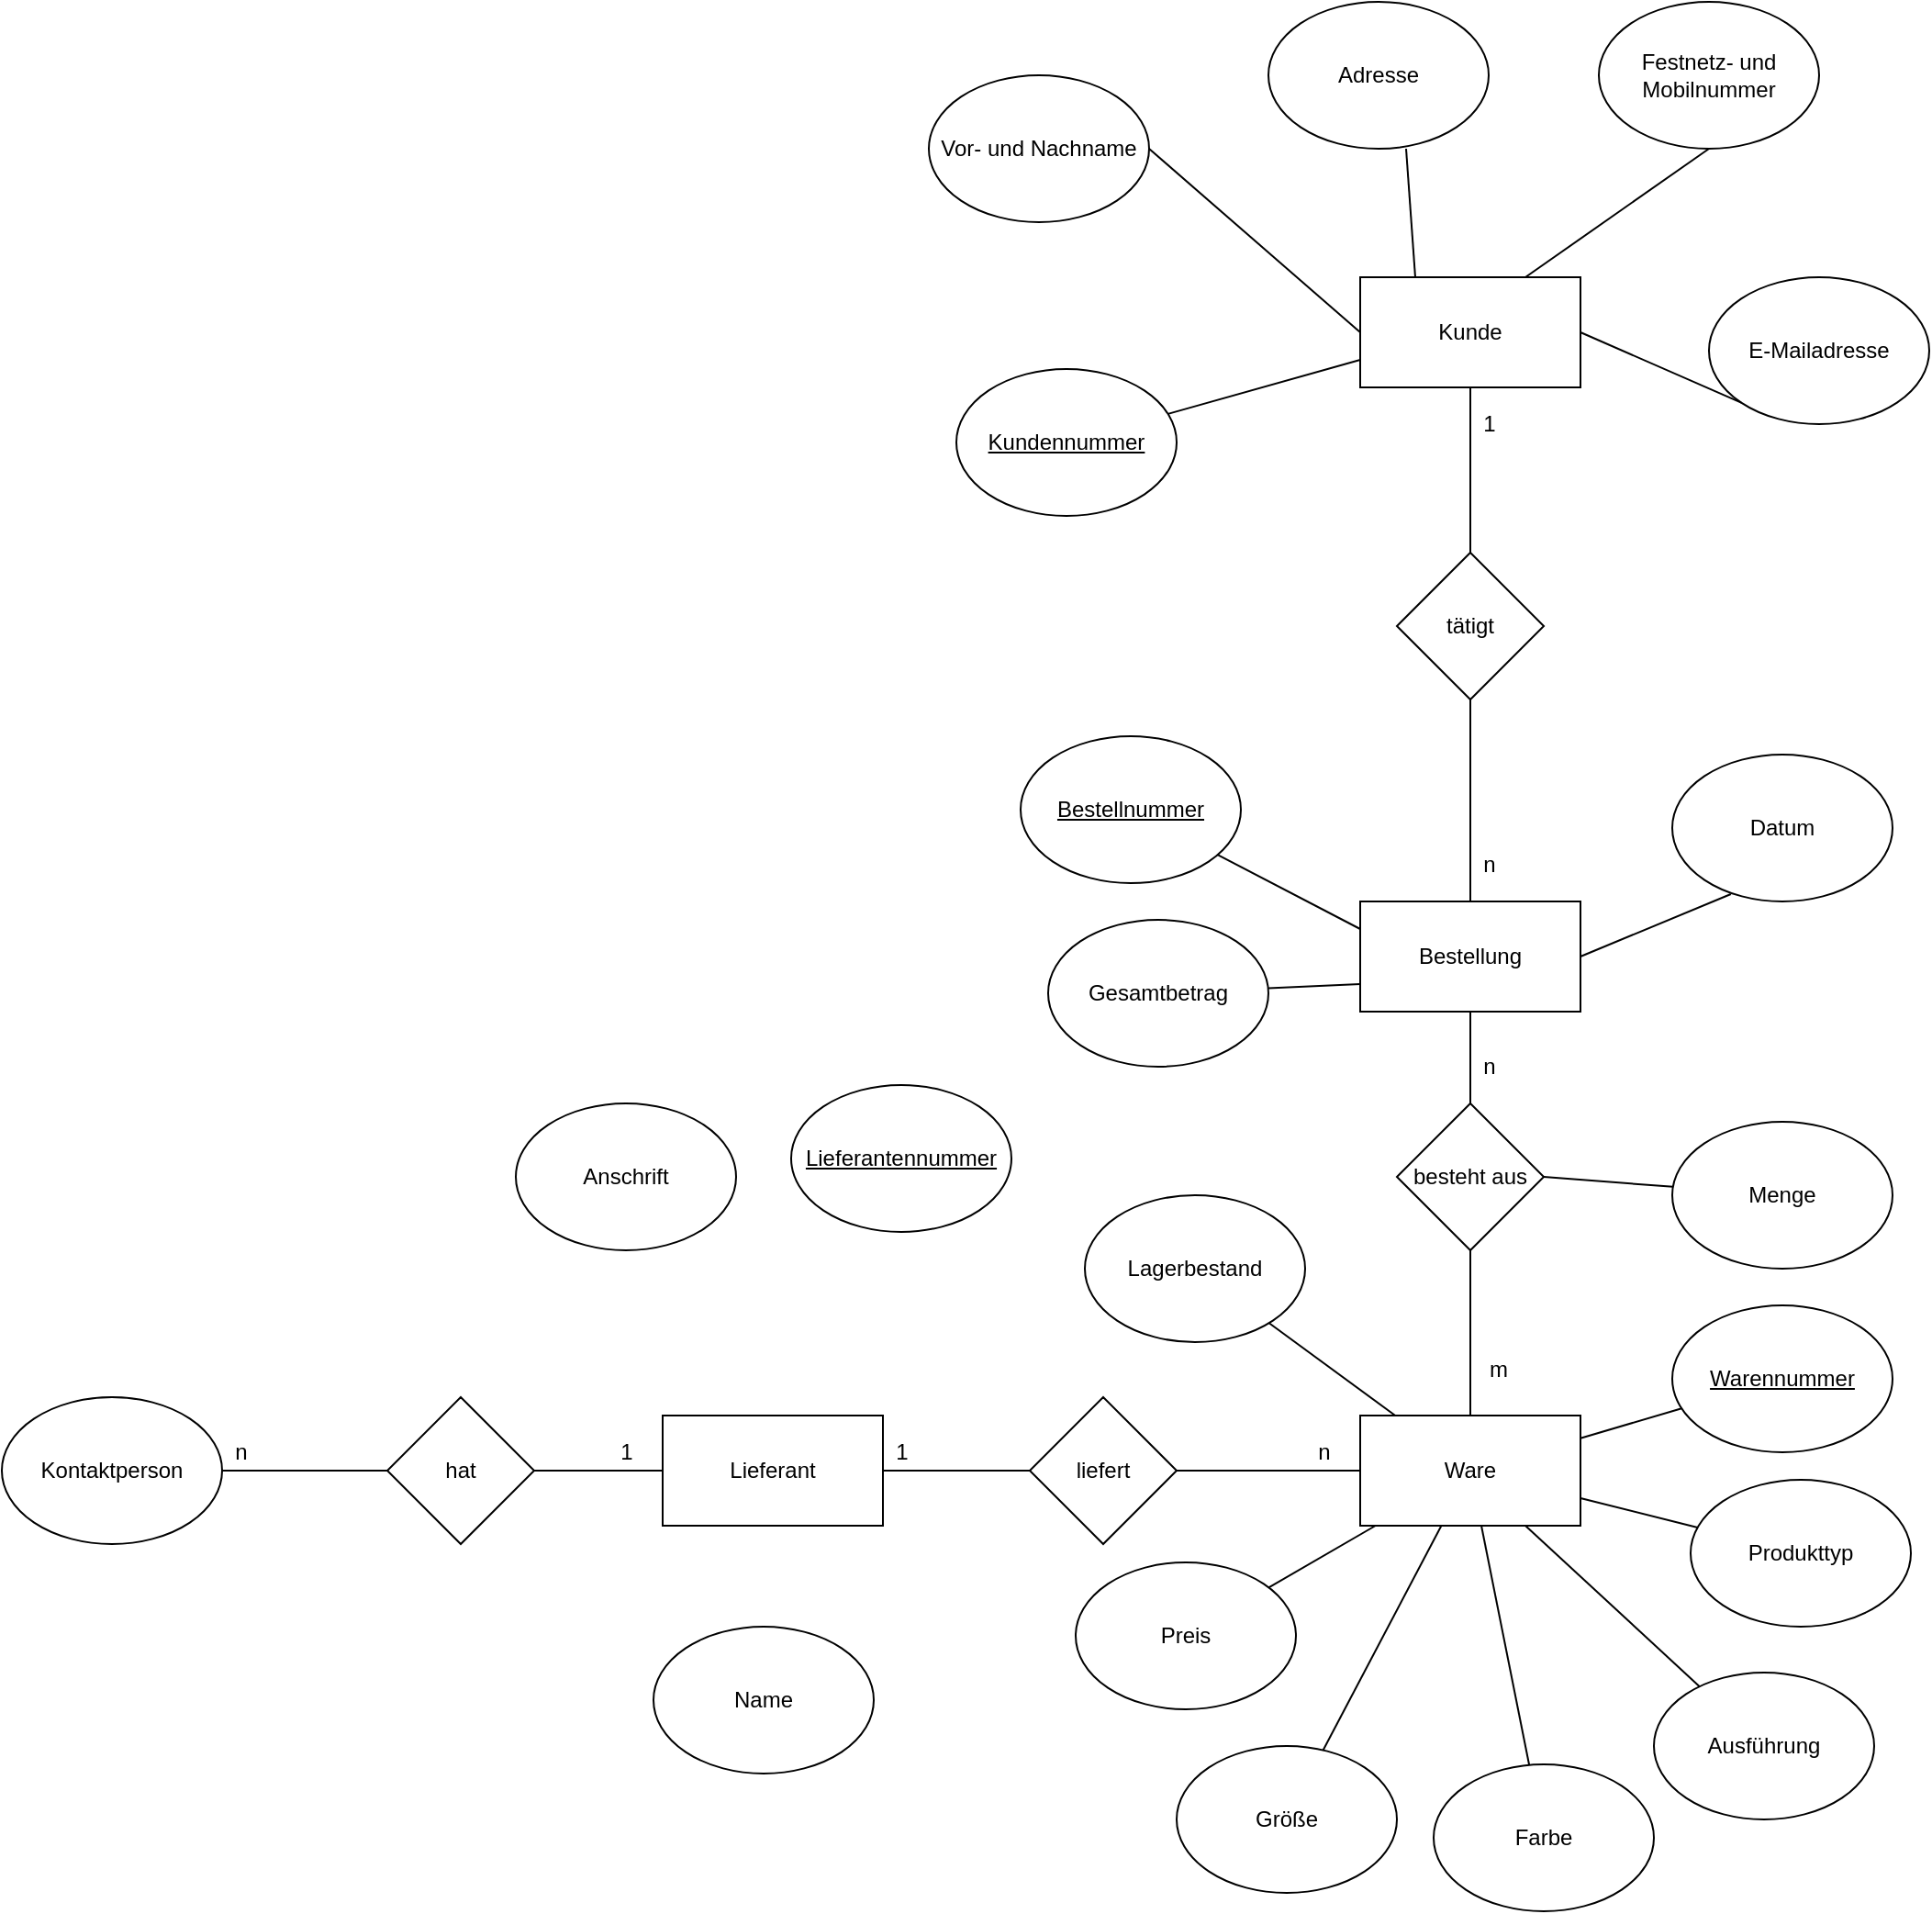 <mxfile version="20.8.5" type="github">
  <diagram id="R2lEEEUBdFMjLlhIrx00" name="Page-1">
    <mxGraphModel dx="1993" dy="1762" grid="1" gridSize="10" guides="1" tooltips="1" connect="1" arrows="1" fold="1" page="1" pageScale="1" pageWidth="850" pageHeight="1100" math="0" shadow="0" extFonts="Permanent Marker^https://fonts.googleapis.com/css?family=Permanent+Marker">
      <root>
        <mxCell id="0" />
        <mxCell id="1" parent="0" />
        <mxCell id="n7ZsZeUCOZ-nM_otjYDr-1" value="Kunde" style="rounded=0;whiteSpace=wrap;html=1;" vertex="1" parent="1">
          <mxGeometry x="490" y="70" width="120" height="60" as="geometry" />
        </mxCell>
        <mxCell id="n7ZsZeUCOZ-nM_otjYDr-3" value="Bestellung" style="rounded=0;whiteSpace=wrap;html=1;" vertex="1" parent="1">
          <mxGeometry x="490" y="410" width="120" height="60" as="geometry" />
        </mxCell>
        <mxCell id="n7ZsZeUCOZ-nM_otjYDr-4" value="Lieferant" style="rounded=0;whiteSpace=wrap;html=1;" vertex="1" parent="1">
          <mxGeometry x="110" y="690" width="120" height="60" as="geometry" />
        </mxCell>
        <mxCell id="n7ZsZeUCOZ-nM_otjYDr-5" value="Ware" style="rounded=0;whiteSpace=wrap;html=1;" vertex="1" parent="1">
          <mxGeometry x="490" y="690" width="120" height="60" as="geometry" />
        </mxCell>
        <mxCell id="n7ZsZeUCOZ-nM_otjYDr-6" value="tätigt" style="rhombus;whiteSpace=wrap;html=1;" vertex="1" parent="1">
          <mxGeometry x="510" y="220" width="80" height="80" as="geometry" />
        </mxCell>
        <mxCell id="n7ZsZeUCOZ-nM_otjYDr-9" value="besteht aus" style="rhombus;whiteSpace=wrap;html=1;" vertex="1" parent="1">
          <mxGeometry x="510" y="520" width="80" height="80" as="geometry" />
        </mxCell>
        <mxCell id="n7ZsZeUCOZ-nM_otjYDr-10" value="liefert" style="rhombus;whiteSpace=wrap;html=1;" vertex="1" parent="1">
          <mxGeometry x="310" y="680" width="80" height="80" as="geometry" />
        </mxCell>
        <mxCell id="n7ZsZeUCOZ-nM_otjYDr-14" value="" style="endArrow=none;html=1;rounded=0;entryX=0.5;entryY=1;entryDx=0;entryDy=0;exitX=0.5;exitY=0;exitDx=0;exitDy=0;" edge="1" parent="1" source="n7ZsZeUCOZ-nM_otjYDr-3" target="n7ZsZeUCOZ-nM_otjYDr-6">
          <mxGeometry width="50" height="50" relative="1" as="geometry">
            <mxPoint x="400" y="460" as="sourcePoint" />
            <mxPoint x="450" y="410" as="targetPoint" />
          </mxGeometry>
        </mxCell>
        <mxCell id="n7ZsZeUCOZ-nM_otjYDr-15" value="" style="endArrow=none;html=1;rounded=0;entryX=0.5;entryY=1;entryDx=0;entryDy=0;exitX=0.5;exitY=0;exitDx=0;exitDy=0;" edge="1" parent="1" source="n7ZsZeUCOZ-nM_otjYDr-9" target="n7ZsZeUCOZ-nM_otjYDr-3">
          <mxGeometry width="50" height="50" relative="1" as="geometry">
            <mxPoint x="400" y="460" as="sourcePoint" />
            <mxPoint x="450" y="410" as="targetPoint" />
          </mxGeometry>
        </mxCell>
        <mxCell id="n7ZsZeUCOZ-nM_otjYDr-16" value="" style="endArrow=none;html=1;rounded=0;entryX=0.5;entryY=1;entryDx=0;entryDy=0;exitX=0.5;exitY=0;exitDx=0;exitDy=0;" edge="1" parent="1" source="n7ZsZeUCOZ-nM_otjYDr-5" target="n7ZsZeUCOZ-nM_otjYDr-9">
          <mxGeometry width="50" height="50" relative="1" as="geometry">
            <mxPoint x="400" y="460" as="sourcePoint" />
            <mxPoint x="450" y="410" as="targetPoint" />
          </mxGeometry>
        </mxCell>
        <mxCell id="n7ZsZeUCOZ-nM_otjYDr-17" value="" style="endArrow=none;html=1;rounded=0;entryX=0;entryY=0.5;entryDx=0;entryDy=0;exitX=1;exitY=0.5;exitDx=0;exitDy=0;" edge="1" parent="1" source="n7ZsZeUCOZ-nM_otjYDr-10" target="n7ZsZeUCOZ-nM_otjYDr-5">
          <mxGeometry width="50" height="50" relative="1" as="geometry">
            <mxPoint x="400" y="460" as="sourcePoint" />
            <mxPoint x="450" y="410" as="targetPoint" />
          </mxGeometry>
        </mxCell>
        <mxCell id="n7ZsZeUCOZ-nM_otjYDr-18" value="" style="endArrow=none;html=1;rounded=0;exitX=1;exitY=0.5;exitDx=0;exitDy=0;" edge="1" parent="1" source="n7ZsZeUCOZ-nM_otjYDr-4" target="n7ZsZeUCOZ-nM_otjYDr-10">
          <mxGeometry width="50" height="50" relative="1" as="geometry">
            <mxPoint x="400" y="460" as="sourcePoint" />
            <mxPoint x="450" y="410" as="targetPoint" />
          </mxGeometry>
        </mxCell>
        <mxCell id="n7ZsZeUCOZ-nM_otjYDr-19" value="" style="endArrow=none;html=1;rounded=0;entryX=0.5;entryY=1;entryDx=0;entryDy=0;" edge="1" parent="1" source="n7ZsZeUCOZ-nM_otjYDr-6" target="n7ZsZeUCOZ-nM_otjYDr-1">
          <mxGeometry relative="1" as="geometry">
            <mxPoint x="340" y="440" as="sourcePoint" />
            <mxPoint x="500" y="440" as="targetPoint" />
          </mxGeometry>
        </mxCell>
        <mxCell id="n7ZsZeUCOZ-nM_otjYDr-21" value="1" style="text;html=1;align=center;verticalAlign=middle;resizable=0;points=[];autosize=1;strokeColor=none;fillColor=none;" vertex="1" parent="1">
          <mxGeometry x="545" y="135" width="30" height="30" as="geometry" />
        </mxCell>
        <mxCell id="n7ZsZeUCOZ-nM_otjYDr-22" value="n" style="text;html=1;align=center;verticalAlign=middle;resizable=0;points=[];autosize=1;strokeColor=none;fillColor=none;" vertex="1" parent="1">
          <mxGeometry x="545" y="375" width="30" height="30" as="geometry" />
        </mxCell>
        <mxCell id="n7ZsZeUCOZ-nM_otjYDr-23" value="n" style="text;html=1;align=center;verticalAlign=middle;resizable=0;points=[];autosize=1;strokeColor=none;fillColor=none;" vertex="1" parent="1">
          <mxGeometry x="545" y="485" width="30" height="30" as="geometry" />
        </mxCell>
        <mxCell id="n7ZsZeUCOZ-nM_otjYDr-24" value="m" style="text;html=1;align=center;verticalAlign=middle;resizable=0;points=[];autosize=1;strokeColor=none;fillColor=none;" vertex="1" parent="1">
          <mxGeometry x="550" y="650" width="30" height="30" as="geometry" />
        </mxCell>
        <mxCell id="n7ZsZeUCOZ-nM_otjYDr-25" value="n" style="text;html=1;align=center;verticalAlign=middle;resizable=0;points=[];autosize=1;strokeColor=none;fillColor=none;" vertex="1" parent="1">
          <mxGeometry x="455" y="695" width="30" height="30" as="geometry" />
        </mxCell>
        <mxCell id="n7ZsZeUCOZ-nM_otjYDr-26" value="1" style="text;html=1;align=center;verticalAlign=middle;resizable=0;points=[];autosize=1;strokeColor=none;fillColor=none;" vertex="1" parent="1">
          <mxGeometry x="225" y="695" width="30" height="30" as="geometry" />
        </mxCell>
        <mxCell id="n7ZsZeUCOZ-nM_otjYDr-30" value="Vor- und Nachname" style="ellipse;whiteSpace=wrap;html=1;" vertex="1" parent="1">
          <mxGeometry x="255" y="-40" width="120" height="80" as="geometry" />
        </mxCell>
        <mxCell id="n7ZsZeUCOZ-nM_otjYDr-33" value="Adresse" style="ellipse;whiteSpace=wrap;html=1;" vertex="1" parent="1">
          <mxGeometry x="440" y="-80" width="120" height="80" as="geometry" />
        </mxCell>
        <mxCell id="n7ZsZeUCOZ-nM_otjYDr-34" value="Festnetz- und Mobilnummer" style="ellipse;whiteSpace=wrap;html=1;" vertex="1" parent="1">
          <mxGeometry x="620" y="-80" width="120" height="80" as="geometry" />
        </mxCell>
        <mxCell id="n7ZsZeUCOZ-nM_otjYDr-35" value="E-Mailadresse" style="ellipse;whiteSpace=wrap;html=1;" vertex="1" parent="1">
          <mxGeometry x="680" y="70" width="120" height="80" as="geometry" />
        </mxCell>
        <mxCell id="n7ZsZeUCOZ-nM_otjYDr-36" value="" style="endArrow=none;html=1;rounded=0;entryX=0;entryY=1;entryDx=0;entryDy=0;exitX=1;exitY=0.5;exitDx=0;exitDy=0;" edge="1" parent="1" source="n7ZsZeUCOZ-nM_otjYDr-1" target="n7ZsZeUCOZ-nM_otjYDr-35">
          <mxGeometry width="50" height="50" relative="1" as="geometry">
            <mxPoint x="700" y="120" as="sourcePoint" />
            <mxPoint x="680" y="90" as="targetPoint" />
          </mxGeometry>
        </mxCell>
        <mxCell id="n7ZsZeUCOZ-nM_otjYDr-37" value="" style="endArrow=none;html=1;rounded=0;entryX=0.5;entryY=1;entryDx=0;entryDy=0;exitX=0.75;exitY=0;exitDx=0;exitDy=0;" edge="1" parent="1" source="n7ZsZeUCOZ-nM_otjYDr-1" target="n7ZsZeUCOZ-nM_otjYDr-34">
          <mxGeometry width="50" height="50" relative="1" as="geometry">
            <mxPoint x="700" y="120" as="sourcePoint" />
            <mxPoint x="750" y="70" as="targetPoint" />
          </mxGeometry>
        </mxCell>
        <mxCell id="n7ZsZeUCOZ-nM_otjYDr-38" value="" style="endArrow=none;html=1;rounded=0;entryX=0.625;entryY=1;entryDx=0;entryDy=0;entryPerimeter=0;exitX=0.25;exitY=0;exitDx=0;exitDy=0;" edge="1" parent="1" source="n7ZsZeUCOZ-nM_otjYDr-1" target="n7ZsZeUCOZ-nM_otjYDr-33">
          <mxGeometry width="50" height="50" relative="1" as="geometry">
            <mxPoint x="700" y="120" as="sourcePoint" />
            <mxPoint x="750" y="70" as="targetPoint" />
          </mxGeometry>
        </mxCell>
        <mxCell id="n7ZsZeUCOZ-nM_otjYDr-39" value="" style="endArrow=none;html=1;rounded=0;exitX=1;exitY=0.5;exitDx=0;exitDy=0;entryX=0;entryY=0.5;entryDx=0;entryDy=0;" edge="1" parent="1" source="n7ZsZeUCOZ-nM_otjYDr-30" target="n7ZsZeUCOZ-nM_otjYDr-1">
          <mxGeometry width="50" height="50" relative="1" as="geometry">
            <mxPoint x="700" y="120" as="sourcePoint" />
            <mxPoint x="750" y="70" as="targetPoint" />
          </mxGeometry>
        </mxCell>
        <mxCell id="n7ZsZeUCOZ-nM_otjYDr-40" value="Datum" style="ellipse;whiteSpace=wrap;html=1;" vertex="1" parent="1">
          <mxGeometry x="660" y="330" width="120" height="80" as="geometry" />
        </mxCell>
        <mxCell id="n7ZsZeUCOZ-nM_otjYDr-41" value="Gesamtbetrag" style="ellipse;whiteSpace=wrap;html=1;" vertex="1" parent="1">
          <mxGeometry x="320" y="420" width="120" height="80" as="geometry" />
        </mxCell>
        <mxCell id="n7ZsZeUCOZ-nM_otjYDr-42" value="&lt;u&gt;Bestellnummer&lt;/u&gt;" style="ellipse;whiteSpace=wrap;html=1;" vertex="1" parent="1">
          <mxGeometry x="305" y="320" width="120" height="80" as="geometry" />
        </mxCell>
        <mxCell id="n7ZsZeUCOZ-nM_otjYDr-43" value="" style="endArrow=none;html=1;rounded=0;entryX=1;entryY=0.5;entryDx=0;entryDy=0;exitX=0.266;exitY=0.95;exitDx=0;exitDy=0;exitPerimeter=0;" edge="1" parent="1" source="n7ZsZeUCOZ-nM_otjYDr-40" target="n7ZsZeUCOZ-nM_otjYDr-3">
          <mxGeometry width="50" height="50" relative="1" as="geometry">
            <mxPoint x="710" y="370" as="sourcePoint" />
            <mxPoint x="760" y="320" as="targetPoint" />
          </mxGeometry>
        </mxCell>
        <mxCell id="n7ZsZeUCOZ-nM_otjYDr-44" value="" style="endArrow=none;html=1;rounded=0;exitX=0;exitY=0.75;exitDx=0;exitDy=0;" edge="1" parent="1" source="n7ZsZeUCOZ-nM_otjYDr-3" target="n7ZsZeUCOZ-nM_otjYDr-41">
          <mxGeometry width="50" height="50" relative="1" as="geometry">
            <mxPoint x="710" y="370" as="sourcePoint" />
            <mxPoint x="760" y="320" as="targetPoint" />
          </mxGeometry>
        </mxCell>
        <mxCell id="n7ZsZeUCOZ-nM_otjYDr-45" value="" style="endArrow=none;html=1;rounded=0;exitX=0;exitY=0.25;exitDx=0;exitDy=0;" edge="1" parent="1" source="n7ZsZeUCOZ-nM_otjYDr-3" target="n7ZsZeUCOZ-nM_otjYDr-42">
          <mxGeometry width="50" height="50" relative="1" as="geometry">
            <mxPoint x="710" y="370" as="sourcePoint" />
            <mxPoint x="760" y="320" as="targetPoint" />
          </mxGeometry>
        </mxCell>
        <mxCell id="n7ZsZeUCOZ-nM_otjYDr-46" value="Menge" style="ellipse;whiteSpace=wrap;html=1;" vertex="1" parent="1">
          <mxGeometry x="660" y="530" width="120" height="80" as="geometry" />
        </mxCell>
        <mxCell id="n7ZsZeUCOZ-nM_otjYDr-47" value="" style="endArrow=none;html=1;rounded=0;exitX=1;exitY=0.5;exitDx=0;exitDy=0;" edge="1" parent="1" source="n7ZsZeUCOZ-nM_otjYDr-9" target="n7ZsZeUCOZ-nM_otjYDr-46">
          <mxGeometry width="50" height="50" relative="1" as="geometry">
            <mxPoint x="710" y="410" as="sourcePoint" />
            <mxPoint x="760" y="360" as="targetPoint" />
          </mxGeometry>
        </mxCell>
        <mxCell id="n7ZsZeUCOZ-nM_otjYDr-48" value="&lt;u&gt;Kundennummer&lt;/u&gt;" style="ellipse;whiteSpace=wrap;html=1;" vertex="1" parent="1">
          <mxGeometry x="270" y="120" width="120" height="80" as="geometry" />
        </mxCell>
        <mxCell id="n7ZsZeUCOZ-nM_otjYDr-49" value="" style="endArrow=none;html=1;rounded=0;entryX=0;entryY=0.75;entryDx=0;entryDy=0;" edge="1" parent="1" source="n7ZsZeUCOZ-nM_otjYDr-48" target="n7ZsZeUCOZ-nM_otjYDr-1">
          <mxGeometry width="50" height="50" relative="1" as="geometry">
            <mxPoint x="710" y="270" as="sourcePoint" />
            <mxPoint x="760" y="220" as="targetPoint" />
          </mxGeometry>
        </mxCell>
        <mxCell id="n7ZsZeUCOZ-nM_otjYDr-50" value="&lt;u&gt;Warennummer&lt;/u&gt;" style="ellipse;whiteSpace=wrap;html=1;" vertex="1" parent="1">
          <mxGeometry x="660" y="630" width="120" height="80" as="geometry" />
        </mxCell>
        <mxCell id="n7ZsZeUCOZ-nM_otjYDr-51" value="Ausführung" style="ellipse;whiteSpace=wrap;html=1;" vertex="1" parent="1">
          <mxGeometry x="650" y="830" width="120" height="80" as="geometry" />
        </mxCell>
        <mxCell id="n7ZsZeUCOZ-nM_otjYDr-52" value="Produkttyp" style="ellipse;whiteSpace=wrap;html=1;" vertex="1" parent="1">
          <mxGeometry x="670" y="725" width="120" height="80" as="geometry" />
        </mxCell>
        <mxCell id="n7ZsZeUCOZ-nM_otjYDr-53" value="Farbe" style="ellipse;whiteSpace=wrap;html=1;" vertex="1" parent="1">
          <mxGeometry x="530" y="880" width="120" height="80" as="geometry" />
        </mxCell>
        <mxCell id="n7ZsZeUCOZ-nM_otjYDr-54" value="Größe" style="ellipse;whiteSpace=wrap;html=1;" vertex="1" parent="1">
          <mxGeometry x="390" y="870" width="120" height="80" as="geometry" />
        </mxCell>
        <mxCell id="n7ZsZeUCOZ-nM_otjYDr-55" value="Lagerbestand" style="ellipse;whiteSpace=wrap;html=1;" vertex="1" parent="1">
          <mxGeometry x="340" y="570" width="120" height="80" as="geometry" />
        </mxCell>
        <mxCell id="n7ZsZeUCOZ-nM_otjYDr-56" value="Preis" style="ellipse;whiteSpace=wrap;html=1;" vertex="1" parent="1">
          <mxGeometry x="335" y="770" width="120" height="80" as="geometry" />
        </mxCell>
        <mxCell id="n7ZsZeUCOZ-nM_otjYDr-57" value="" style="endArrow=none;html=1;rounded=0;" edge="1" parent="1" source="n7ZsZeUCOZ-nM_otjYDr-5" target="n7ZsZeUCOZ-nM_otjYDr-55">
          <mxGeometry width="50" height="50" relative="1" as="geometry">
            <mxPoint x="720" y="740" as="sourcePoint" />
            <mxPoint x="770" y="690" as="targetPoint" />
          </mxGeometry>
        </mxCell>
        <mxCell id="n7ZsZeUCOZ-nM_otjYDr-58" value="" style="endArrow=none;html=1;rounded=0;" edge="1" parent="1" source="n7ZsZeUCOZ-nM_otjYDr-5" target="n7ZsZeUCOZ-nM_otjYDr-50">
          <mxGeometry width="50" height="50" relative="1" as="geometry">
            <mxPoint x="720" y="740" as="sourcePoint" />
            <mxPoint x="770" y="690" as="targetPoint" />
          </mxGeometry>
        </mxCell>
        <mxCell id="n7ZsZeUCOZ-nM_otjYDr-59" value="" style="endArrow=none;html=1;rounded=0;" edge="1" parent="1" source="n7ZsZeUCOZ-nM_otjYDr-5" target="n7ZsZeUCOZ-nM_otjYDr-52">
          <mxGeometry width="50" height="50" relative="1" as="geometry">
            <mxPoint x="720" y="740" as="sourcePoint" />
            <mxPoint x="770" y="690" as="targetPoint" />
          </mxGeometry>
        </mxCell>
        <mxCell id="n7ZsZeUCOZ-nM_otjYDr-60" value="" style="endArrow=none;html=1;rounded=0;exitX=0.75;exitY=1;exitDx=0;exitDy=0;" edge="1" parent="1" source="n7ZsZeUCOZ-nM_otjYDr-5" target="n7ZsZeUCOZ-nM_otjYDr-51">
          <mxGeometry width="50" height="50" relative="1" as="geometry">
            <mxPoint x="720" y="740" as="sourcePoint" />
            <mxPoint x="770" y="690" as="targetPoint" />
          </mxGeometry>
        </mxCell>
        <mxCell id="n7ZsZeUCOZ-nM_otjYDr-61" value="" style="endArrow=none;html=1;rounded=0;" edge="1" parent="1" source="n7ZsZeUCOZ-nM_otjYDr-53" target="n7ZsZeUCOZ-nM_otjYDr-5">
          <mxGeometry width="50" height="50" relative="1" as="geometry">
            <mxPoint x="720" y="740" as="sourcePoint" />
            <mxPoint x="770" y="690" as="targetPoint" />
          </mxGeometry>
        </mxCell>
        <mxCell id="n7ZsZeUCOZ-nM_otjYDr-62" value="" style="endArrow=none;html=1;rounded=0;" edge="1" parent="1" source="n7ZsZeUCOZ-nM_otjYDr-54" target="n7ZsZeUCOZ-nM_otjYDr-5">
          <mxGeometry width="50" height="50" relative="1" as="geometry">
            <mxPoint x="720" y="740" as="sourcePoint" />
            <mxPoint x="770" y="690" as="targetPoint" />
          </mxGeometry>
        </mxCell>
        <mxCell id="n7ZsZeUCOZ-nM_otjYDr-63" value="" style="endArrow=none;html=1;rounded=0;" edge="1" parent="1" source="n7ZsZeUCOZ-nM_otjYDr-56" target="n7ZsZeUCOZ-nM_otjYDr-5">
          <mxGeometry width="50" height="50" relative="1" as="geometry">
            <mxPoint x="720" y="740" as="sourcePoint" />
            <mxPoint x="770" y="690" as="targetPoint" />
          </mxGeometry>
        </mxCell>
        <mxCell id="n7ZsZeUCOZ-nM_otjYDr-64" value="Kontaktperson" style="ellipse;whiteSpace=wrap;html=1;" vertex="1" parent="1">
          <mxGeometry x="-250" y="680" width="120" height="80" as="geometry" />
        </mxCell>
        <mxCell id="n7ZsZeUCOZ-nM_otjYDr-65" value="hat" style="rhombus;whiteSpace=wrap;html=1;" vertex="1" parent="1">
          <mxGeometry x="-40" y="680" width="80" height="80" as="geometry" />
        </mxCell>
        <mxCell id="n7ZsZeUCOZ-nM_otjYDr-66" value="" style="endArrow=none;html=1;rounded=0;entryX=0;entryY=0.5;entryDx=0;entryDy=0;" edge="1" parent="1" source="n7ZsZeUCOZ-nM_otjYDr-65" target="n7ZsZeUCOZ-nM_otjYDr-4">
          <mxGeometry width="50" height="50" relative="1" as="geometry">
            <mxPoint x="60" y="860" as="sourcePoint" />
            <mxPoint x="110" y="810" as="targetPoint" />
          </mxGeometry>
        </mxCell>
        <mxCell id="n7ZsZeUCOZ-nM_otjYDr-67" value="" style="endArrow=none;html=1;rounded=0;" edge="1" parent="1" source="n7ZsZeUCOZ-nM_otjYDr-64" target="n7ZsZeUCOZ-nM_otjYDr-65">
          <mxGeometry width="50" height="50" relative="1" as="geometry">
            <mxPoint x="60" y="860" as="sourcePoint" />
            <mxPoint x="110" y="810" as="targetPoint" />
          </mxGeometry>
        </mxCell>
        <mxCell id="n7ZsZeUCOZ-nM_otjYDr-68" value="1" style="text;html=1;align=center;verticalAlign=middle;resizable=0;points=[];autosize=1;strokeColor=none;fillColor=none;" vertex="1" parent="1">
          <mxGeometry x="75" y="695" width="30" height="30" as="geometry" />
        </mxCell>
        <mxCell id="n7ZsZeUCOZ-nM_otjYDr-69" value="n" style="text;html=1;align=center;verticalAlign=middle;resizable=0;points=[];autosize=1;strokeColor=none;fillColor=none;" vertex="1" parent="1">
          <mxGeometry x="-135" y="695" width="30" height="30" as="geometry" />
        </mxCell>
        <mxCell id="n7ZsZeUCOZ-nM_otjYDr-70" value="&lt;u&gt;Lieferantennummer&lt;/u&gt;" style="ellipse;whiteSpace=wrap;html=1;" vertex="1" parent="1">
          <mxGeometry x="180" y="510" width="120" height="80" as="geometry" />
        </mxCell>
        <mxCell id="n7ZsZeUCOZ-nM_otjYDr-71" value="Anschrift" style="ellipse;whiteSpace=wrap;html=1;" vertex="1" parent="1">
          <mxGeometry x="30" y="520" width="120" height="80" as="geometry" />
        </mxCell>
        <mxCell id="n7ZsZeUCOZ-nM_otjYDr-72" value="Name" style="ellipse;whiteSpace=wrap;html=1;" vertex="1" parent="1">
          <mxGeometry x="105" y="805" width="120" height="80" as="geometry" />
        </mxCell>
      </root>
    </mxGraphModel>
  </diagram>
</mxfile>
